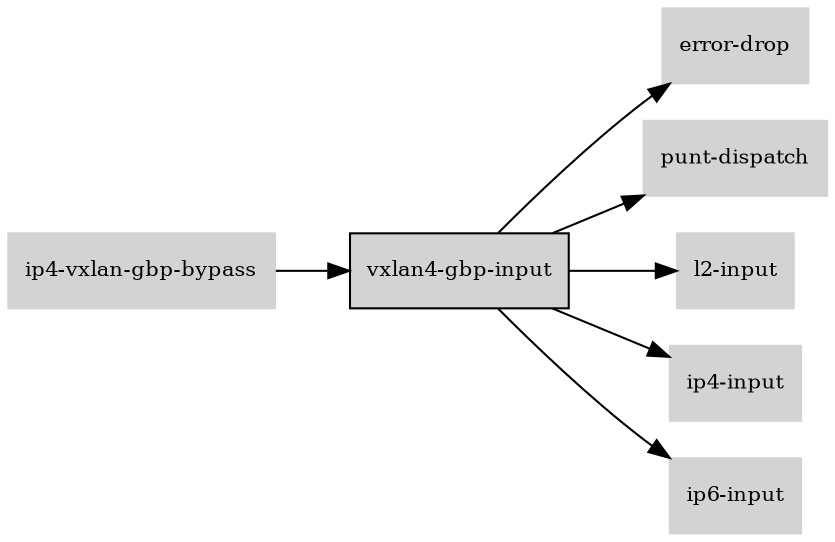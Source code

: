 digraph "vxlan4_gbp_input_subgraph" {
  rankdir=LR;
  node [shape=box, style=filled, fontsize=10, color=lightgray, fontcolor=black, fillcolor=lightgray];
  "vxlan4-gbp-input" [color=black, fontcolor=black, fillcolor=lightgray];
  edge [fontsize=8];
  "ip4-vxlan-gbp-bypass" -> "vxlan4-gbp-input";
  "vxlan4-gbp-input" -> "error-drop";
  "vxlan4-gbp-input" -> "punt-dispatch";
  "vxlan4-gbp-input" -> "l2-input";
  "vxlan4-gbp-input" -> "ip4-input";
  "vxlan4-gbp-input" -> "ip6-input";
}

